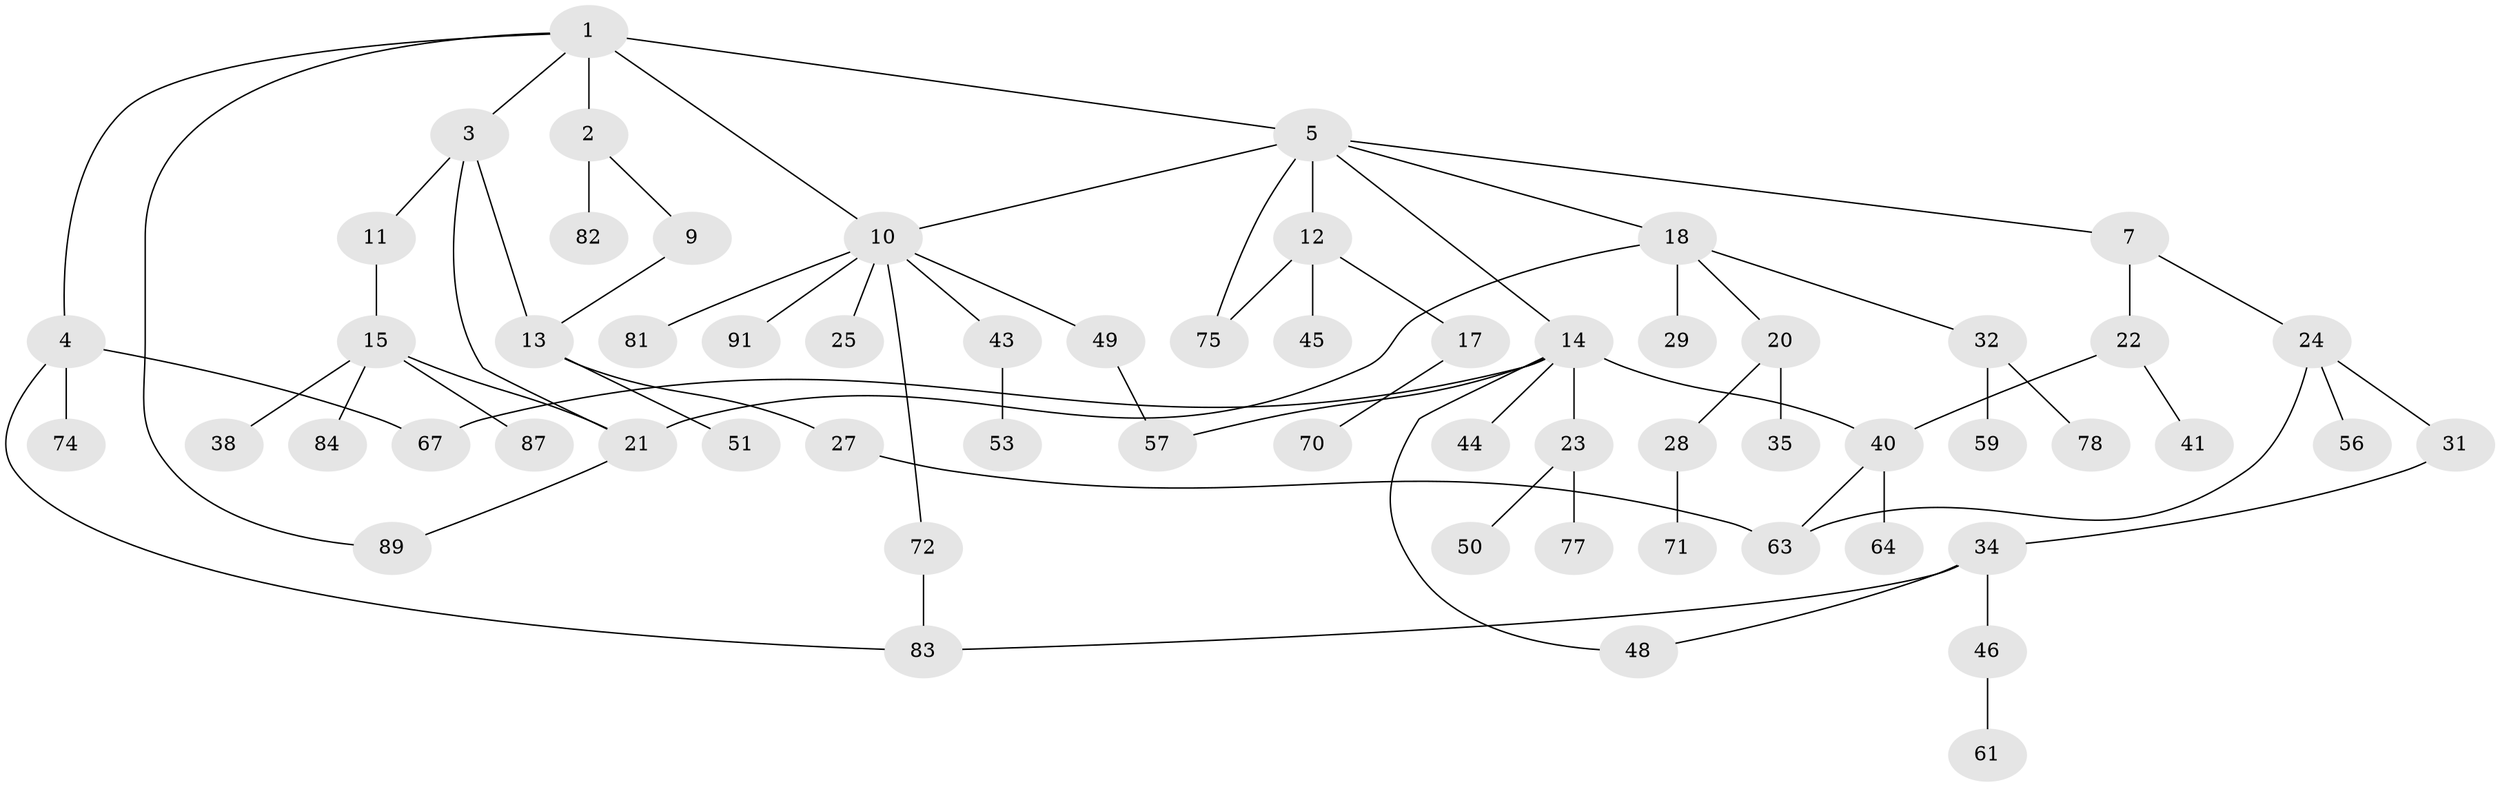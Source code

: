 // original degree distribution, {6: 0.03296703296703297, 3: 0.2087912087912088, 4: 0.0989010989010989, 2: 0.23076923076923078, 7: 0.01098901098901099, 5: 0.03296703296703297, 1: 0.38461538461538464}
// Generated by graph-tools (version 1.1) at 2025/10/02/27/25 16:10:53]
// undirected, 61 vertices, 74 edges
graph export_dot {
graph [start="1"]
  node [color=gray90,style=filled];
  1 [super="+73"];
  2 [super="+8"];
  3;
  4 [super="+68"];
  5 [super="+6"];
  7 [super="+52"];
  9 [super="+37"];
  10 [super="+69"];
  11 [super="+47"];
  12 [super="+16"];
  13 [super="+19"];
  14 [super="+26"];
  15 [super="+66"];
  17 [super="+55"];
  18;
  20 [super="+88"];
  21 [super="+33"];
  22 [super="+80"];
  23 [super="+79"];
  24 [super="+30"];
  25;
  27 [super="+62"];
  28;
  29 [super="+36"];
  31 [super="+42"];
  32 [super="+39"];
  34;
  35;
  38;
  40 [super="+54"];
  41;
  43 [super="+85"];
  44 [super="+65"];
  45;
  46 [super="+76"];
  48 [super="+90"];
  49;
  50;
  51;
  53;
  56 [super="+60"];
  57 [super="+58"];
  59;
  61;
  63;
  64;
  67;
  70;
  71;
  72;
  74;
  75;
  77;
  78;
  81;
  82;
  83 [super="+86"];
  84;
  87;
  89;
  91;
  1 -- 2 [weight=2];
  1 -- 3;
  1 -- 4;
  1 -- 5;
  1 -- 10;
  1 -- 89;
  2 -- 82;
  2 -- 9;
  3 -- 11;
  3 -- 13;
  3 -- 21;
  4 -- 74;
  4 -- 67;
  4 -- 83;
  5 -- 10;
  5 -- 14;
  5 -- 18;
  5 -- 75;
  5 -- 12;
  5 -- 7;
  7 -- 22;
  7 -- 24;
  9 -- 13;
  10 -- 25;
  10 -- 43;
  10 -- 49;
  10 -- 72;
  10 -- 91;
  10 -- 81;
  11 -- 15;
  12 -- 17;
  12 -- 75;
  12 -- 45;
  13 -- 27;
  13 -- 51;
  14 -- 23;
  14 -- 40;
  14 -- 44;
  14 -- 57;
  14 -- 48;
  14 -- 67;
  15 -- 38;
  15 -- 84;
  15 -- 87;
  15 -- 21;
  17 -- 70;
  18 -- 20;
  18 -- 21;
  18 -- 29;
  18 -- 32;
  20 -- 28;
  20 -- 35;
  21 -- 89;
  22 -- 41;
  22 -- 40;
  23 -- 50;
  23 -- 77;
  24 -- 56;
  24 -- 63;
  24 -- 31;
  27 -- 63;
  28 -- 71;
  31 -- 34;
  32 -- 78;
  32 -- 59;
  34 -- 46;
  34 -- 83;
  34 -- 48;
  40 -- 63;
  40 -- 64;
  43 -- 53;
  46 -- 61;
  49 -- 57;
  72 -- 83;
}
